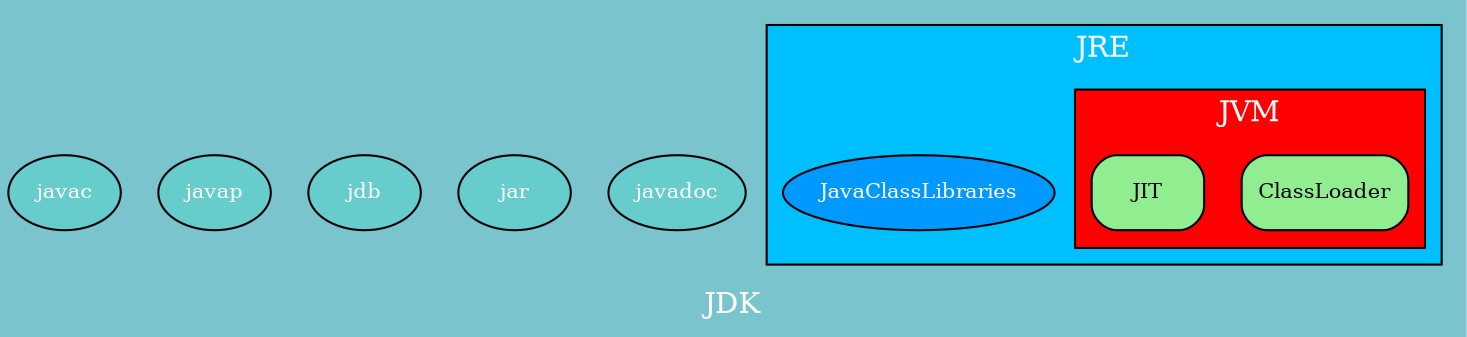 graph G {
  bgcolor="cadetblue3"
  label="JDK"
  fontcolor="white"
  node [fontcolor="white" fontsize="10" fillcolor="#66cccc" style="filled"]
  javac
  javap
  jdb
  jar
  javadoc
    subgraph clusterJRE {
      fillcolor="deepskyblue"
      label="JRE"
      fontcolor="white"
      style="filled"
      node [fontcolor="white" fontsize="10" fillcolor="#0099ff" style="filled"]
      JavaClassLibraries
         subgraph clusterJVM {
            fillcolor="red"
            label="JVM"
            fontcolor="white"
            style="filled"
		        node [fontcolor="black" shape=Mrecord fillcolor="lightgreen" style="filled"]
            ClassLoader
		        JIT;
	      }
    }
}

/*
JDK - пакет инструментов для разработки программного обеспечения на JAVA. Он включает в себя
среду выполнения JRE, компилятор javac, дизассемблер javap, отладчик jdb, архиватор jar, генератор
документации javadoc, библиотеки и др.

JRE - среда выполнения, это набор необходимыж программ и библиотек для запуска и выполнения Java
программ, скомпилированных в байт-код компилятором javac. Среда включает в себя виртуальную машину
JVM и набор библиотек

JVM - виртуальная машина Java. Это ключевой элемент всей системы Java. Она выполняет код,
написанный программистами и скомпилированный в байт-код, и обеспечивает платформенную независимость
выполнения программ. Она включает в себя компилятор в машинные коды JIT и загрузчик классов.

JIT - Just inTime компилятор и предназначен для увеличения производительности JVM, он может
компилировать "на лету" байт-код в машинные коды, это происходит например тогда, когда программа
генерирует новый код во время своего выполнения, либо для компиляции наиболее часто выполняющихся
участков кода (hot spot)
*/
